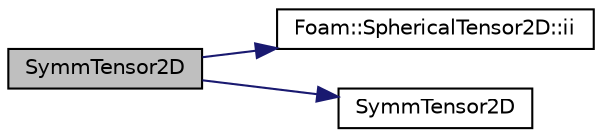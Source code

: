 digraph "SymmTensor2D"
{
  bgcolor="transparent";
  edge [fontname="Helvetica",fontsize="10",labelfontname="Helvetica",labelfontsize="10"];
  node [fontname="Helvetica",fontsize="10",shape=record];
  rankdir="LR";
  Node1 [label="SymmTensor2D",height=0.2,width=0.4,color="black", fillcolor="grey75", style="filled", fontcolor="black"];
  Node1 -> Node2 [color="midnightblue",fontsize="10",style="solid",fontname="Helvetica"];
  Node2 [label="Foam::SphericalTensor2D::ii",height=0.2,width=0.4,color="black",URL="$a02490.html#a78451bea1dc260fb118d27eced566c17"];
  Node1 -> Node3 [color="midnightblue",fontsize="10",style="solid",fontname="Helvetica"];
  Node3 [label="SymmTensor2D",height=0.2,width=0.4,color="black",URL="$a02627.html#a15afc606d3c0418696b03d4b32e62862",tooltip="Construct null. "];
}
